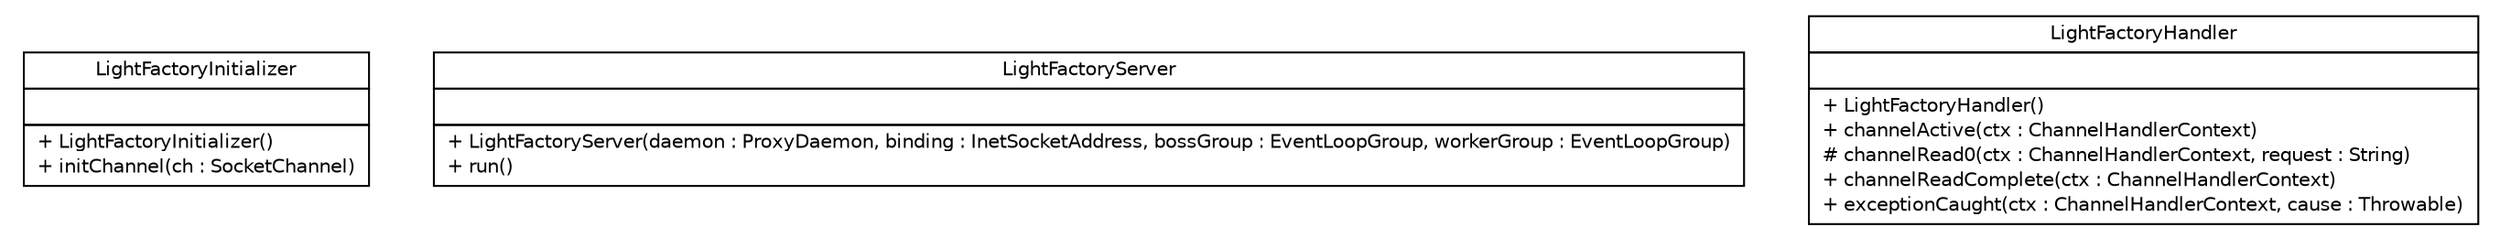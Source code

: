 #!/usr/local/bin/dot
#
# Class diagram 
# Generated by UMLGraph version R5_6 (http://www.umlgraph.org/)
#

digraph G {
	edge [fontname="Helvetica",fontsize=10,labelfontname="Helvetica",labelfontsize=10];
	node [fontname="Helvetica",fontsize=10,shape=plaintext];
	nodesep=0.25;
	ranksep=0.5;
	// com.xley.lfosc.lightfactory.server.LightFactoryInitializer
	c257 [label=<<table title="com.xley.lfosc.lightfactory.server.LightFactoryInitializer" border="0" cellborder="1" cellspacing="0" cellpadding="2" port="p" href="./LightFactoryInitializer.html">
		<tr><td><table border="0" cellspacing="0" cellpadding="1">
<tr><td align="center" balign="center"> LightFactoryInitializer </td></tr>
		</table></td></tr>
		<tr><td><table border="0" cellspacing="0" cellpadding="1">
<tr><td align="left" balign="left">  </td></tr>
		</table></td></tr>
		<tr><td><table border="0" cellspacing="0" cellpadding="1">
<tr><td align="left" balign="left"> + LightFactoryInitializer() </td></tr>
<tr><td align="left" balign="left"> + initChannel(ch : SocketChannel) </td></tr>
		</table></td></tr>
		</table>>, URL="./LightFactoryInitializer.html", fontname="Helvetica", fontcolor="black", fontsize=10.0];
	// com.xley.lfosc.lightfactory.server.LightFactoryServer
	c258 [label=<<table title="com.xley.lfosc.lightfactory.server.LightFactoryServer" border="0" cellborder="1" cellspacing="0" cellpadding="2" port="p" href="./LightFactoryServer.html">
		<tr><td><table border="0" cellspacing="0" cellpadding="1">
<tr><td align="center" balign="center"> LightFactoryServer </td></tr>
		</table></td></tr>
		<tr><td><table border="0" cellspacing="0" cellpadding="1">
<tr><td align="left" balign="left">  </td></tr>
		</table></td></tr>
		<tr><td><table border="0" cellspacing="0" cellpadding="1">
<tr><td align="left" balign="left"> + LightFactoryServer(daemon : ProxyDaemon, binding : InetSocketAddress, bossGroup : EventLoopGroup, workerGroup : EventLoopGroup) </td></tr>
<tr><td align="left" balign="left"> + run() </td></tr>
		</table></td></tr>
		</table>>, URL="./LightFactoryServer.html", fontname="Helvetica", fontcolor="black", fontsize=10.0];
	// com.xley.lfosc.lightfactory.server.LightFactoryHandler
	c259 [label=<<table title="com.xley.lfosc.lightfactory.server.LightFactoryHandler" border="0" cellborder="1" cellspacing="0" cellpadding="2" port="p" href="./LightFactoryHandler.html">
		<tr><td><table border="0" cellspacing="0" cellpadding="1">
<tr><td align="center" balign="center"> LightFactoryHandler </td></tr>
		</table></td></tr>
		<tr><td><table border="0" cellspacing="0" cellpadding="1">
<tr><td align="left" balign="left">  </td></tr>
		</table></td></tr>
		<tr><td><table border="0" cellspacing="0" cellpadding="1">
<tr><td align="left" balign="left"> + LightFactoryHandler() </td></tr>
<tr><td align="left" balign="left"> + channelActive(ctx : ChannelHandlerContext) </td></tr>
<tr><td align="left" balign="left"> # channelRead0(ctx : ChannelHandlerContext, request : String) </td></tr>
<tr><td align="left" balign="left"> + channelReadComplete(ctx : ChannelHandlerContext) </td></tr>
<tr><td align="left" balign="left"> + exceptionCaught(ctx : ChannelHandlerContext, cause : Throwable) </td></tr>
		</table></td></tr>
		</table>>, URL="./LightFactoryHandler.html", fontname="Helvetica", fontcolor="black", fontsize=10.0];
}

